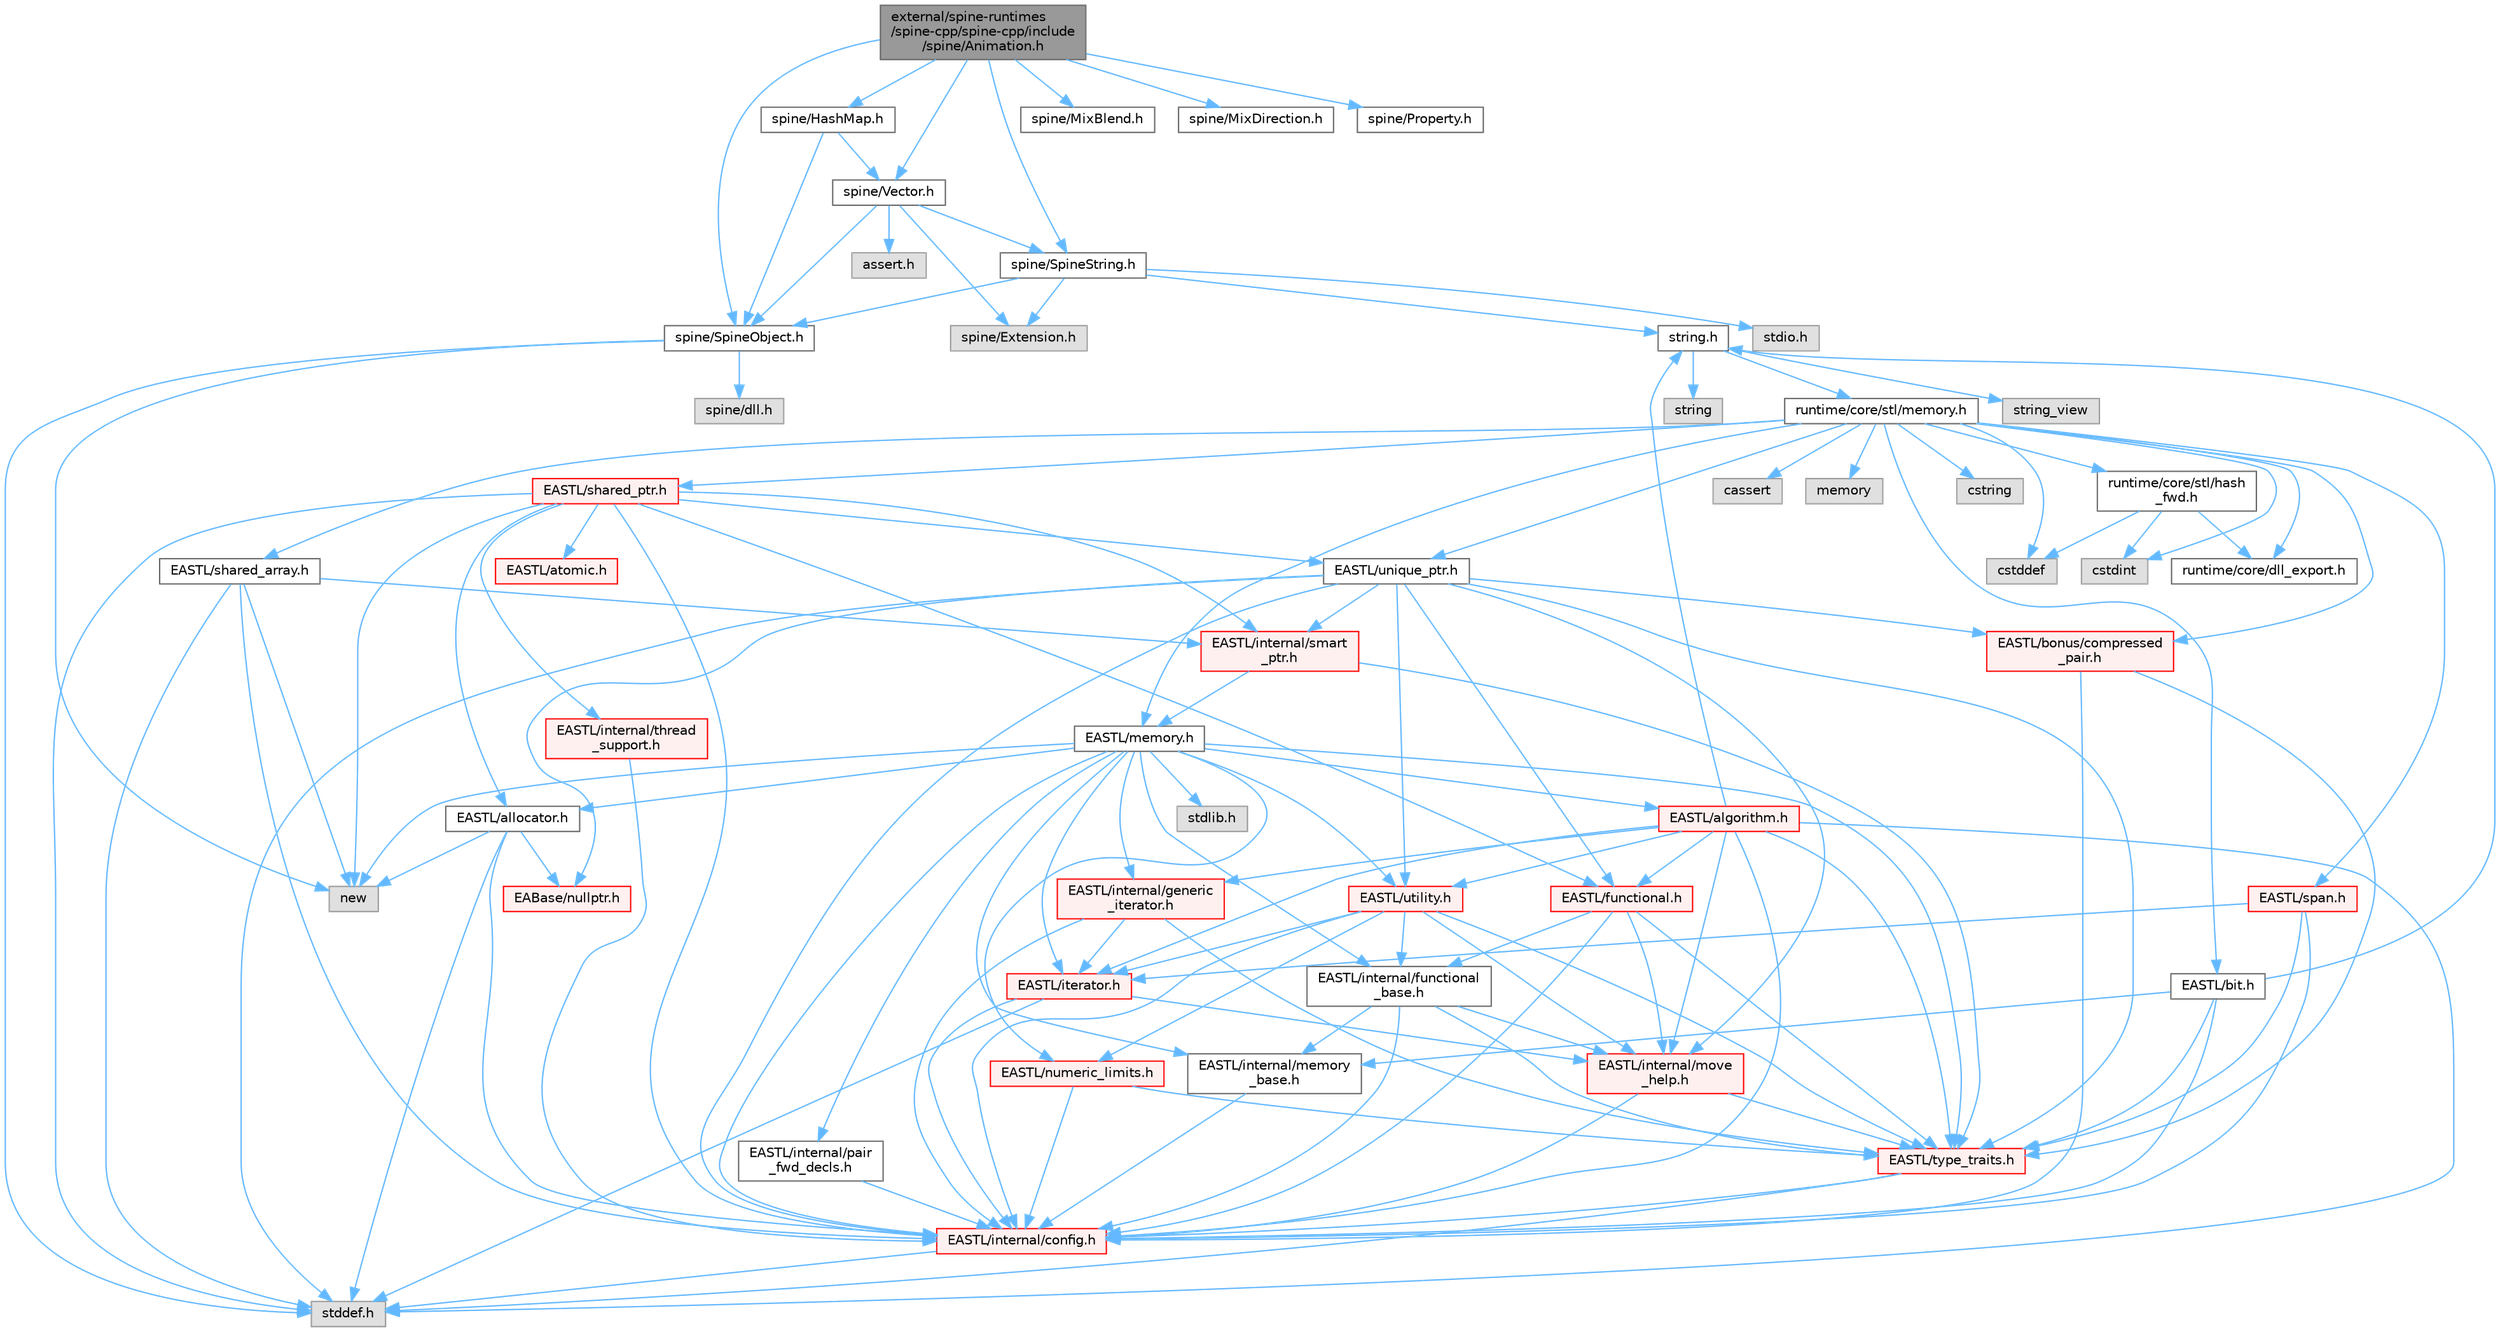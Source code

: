 digraph "external/spine-runtimes/spine-cpp/spine-cpp/include/spine/Animation.h"
{
 // LATEX_PDF_SIZE
  bgcolor="transparent";
  edge [fontname=Helvetica,fontsize=10,labelfontname=Helvetica,labelfontsize=10];
  node [fontname=Helvetica,fontsize=10,shape=box,height=0.2,width=0.4];
  Node1 [id="Node000001",label="external/spine-runtimes\l/spine-cpp/spine-cpp/include\l/spine/Animation.h",height=0.2,width=0.4,color="gray40", fillcolor="grey60", style="filled", fontcolor="black",tooltip=" "];
  Node1 -> Node2 [id="edge1_Node000001_Node000002",color="steelblue1",style="solid",tooltip=" "];
  Node2 [id="Node000002",label="spine/Vector.h",height=0.2,width=0.4,color="grey40", fillcolor="white", style="filled",URL="$external_2spine-runtimes_2spine-cpp_2spine-cpp_2include_2spine_2vector_8h.html",tooltip=" "];
  Node2 -> Node3 [id="edge2_Node000002_Node000003",color="steelblue1",style="solid",tooltip=" "];
  Node3 [id="Node000003",label="spine/Extension.h",height=0.2,width=0.4,color="grey60", fillcolor="#E0E0E0", style="filled",tooltip=" "];
  Node2 -> Node4 [id="edge3_Node000002_Node000004",color="steelblue1",style="solid",tooltip=" "];
  Node4 [id="Node000004",label="spine/SpineObject.h",height=0.2,width=0.4,color="grey40", fillcolor="white", style="filled",URL="$_spine_object_8h.html",tooltip=" "];
  Node4 -> Node5 [id="edge4_Node000004_Node000005",color="steelblue1",style="solid",tooltip=" "];
  Node5 [id="Node000005",label="new",height=0.2,width=0.4,color="grey60", fillcolor="#E0E0E0", style="filled",tooltip=" "];
  Node4 -> Node6 [id="edge5_Node000004_Node000006",color="steelblue1",style="solid",tooltip=" "];
  Node6 [id="Node000006",label="stddef.h",height=0.2,width=0.4,color="grey60", fillcolor="#E0E0E0", style="filled",tooltip=" "];
  Node4 -> Node7 [id="edge6_Node000004_Node000007",color="steelblue1",style="solid",tooltip=" "];
  Node7 [id="Node000007",label="spine/dll.h",height=0.2,width=0.4,color="grey60", fillcolor="#E0E0E0", style="filled",tooltip=" "];
  Node2 -> Node8 [id="edge7_Node000002_Node000008",color="steelblue1",style="solid",tooltip=" "];
  Node8 [id="Node000008",label="spine/SpineString.h",height=0.2,width=0.4,color="grey40", fillcolor="white", style="filled",URL="$_spine_string_8h.html",tooltip=" "];
  Node8 -> Node4 [id="edge8_Node000008_Node000004",color="steelblue1",style="solid",tooltip=" "];
  Node8 -> Node3 [id="edge9_Node000008_Node000003",color="steelblue1",style="solid",tooltip=" "];
  Node8 -> Node9 [id="edge10_Node000008_Node000009",color="steelblue1",style="solid",tooltip=" "];
  Node9 [id="Node000009",label="string.h",height=0.2,width=0.4,color="grey40", fillcolor="white", style="filled",URL="$string_8h.html",tooltip=" "];
  Node9 -> Node10 [id="edge11_Node000009_Node000010",color="steelblue1",style="solid",tooltip=" "];
  Node10 [id="Node000010",label="string",height=0.2,width=0.4,color="grey60", fillcolor="#E0E0E0", style="filled",tooltip=" "];
  Node9 -> Node11 [id="edge12_Node000009_Node000011",color="steelblue1",style="solid",tooltip=" "];
  Node11 [id="Node000011",label="string_view",height=0.2,width=0.4,color="grey60", fillcolor="#E0E0E0", style="filled",tooltip=" "];
  Node9 -> Node12 [id="edge13_Node000009_Node000012",color="steelblue1",style="solid",tooltip=" "];
  Node12 [id="Node000012",label="runtime/core/stl/memory.h",height=0.2,width=0.4,color="grey40", fillcolor="white", style="filled",URL="$runtime_2core_2stl_2memory_8h.html",tooltip=" "];
  Node12 -> Node13 [id="edge14_Node000012_Node000013",color="steelblue1",style="solid",tooltip=" "];
  Node13 [id="Node000013",label="cstddef",height=0.2,width=0.4,color="grey60", fillcolor="#E0E0E0", style="filled",tooltip=" "];
  Node12 -> Node14 [id="edge15_Node000012_Node000014",color="steelblue1",style="solid",tooltip=" "];
  Node14 [id="Node000014",label="cstdint",height=0.2,width=0.4,color="grey60", fillcolor="#E0E0E0", style="filled",tooltip=" "];
  Node12 -> Node15 [id="edge16_Node000012_Node000015",color="steelblue1",style="solid",tooltip=" "];
  Node15 [id="Node000015",label="cassert",height=0.2,width=0.4,color="grey60", fillcolor="#E0E0E0", style="filled",tooltip=" "];
  Node12 -> Node16 [id="edge17_Node000012_Node000016",color="steelblue1",style="solid",tooltip=" "];
  Node16 [id="Node000016",label="memory",height=0.2,width=0.4,color="grey60", fillcolor="#E0E0E0", style="filled",tooltip=" "];
  Node12 -> Node17 [id="edge18_Node000012_Node000017",color="steelblue1",style="solid",tooltip=" "];
  Node17 [id="Node000017",label="cstring",height=0.2,width=0.4,color="grey60", fillcolor="#E0E0E0", style="filled",tooltip=" "];
  Node12 -> Node18 [id="edge19_Node000012_Node000018",color="steelblue1",style="solid",tooltip=" "];
  Node18 [id="Node000018",label="EASTL/bit.h",height=0.2,width=0.4,color="grey40", fillcolor="white", style="filled",URL="$bit_8h.html",tooltip=" "];
  Node18 -> Node19 [id="edge20_Node000018_Node000019",color="steelblue1",style="solid",tooltip=" "];
  Node19 [id="Node000019",label="EASTL/internal/config.h",height=0.2,width=0.4,color="red", fillcolor="#FFF0F0", style="filled",URL="$runtime_2_e_a_s_t_l_2include_2_e_a_s_t_l_2internal_2config_8h.html",tooltip=" "];
  Node19 -> Node6 [id="edge21_Node000019_Node000006",color="steelblue1",style="solid",tooltip=" "];
  Node18 -> Node27 [id="edge22_Node000018_Node000027",color="steelblue1",style="solid",tooltip=" "];
  Node27 [id="Node000027",label="EASTL/internal/memory\l_base.h",height=0.2,width=0.4,color="grey40", fillcolor="white", style="filled",URL="$memory__base_8h.html",tooltip=" "];
  Node27 -> Node19 [id="edge23_Node000027_Node000019",color="steelblue1",style="solid",tooltip=" "];
  Node18 -> Node28 [id="edge24_Node000018_Node000028",color="steelblue1",style="solid",tooltip=" "];
  Node28 [id="Node000028",label="EASTL/type_traits.h",height=0.2,width=0.4,color="red", fillcolor="#FFF0F0", style="filled",URL="$_e_a_s_t_l_2include_2_e_a_s_t_l_2type__traits_8h.html",tooltip=" "];
  Node28 -> Node19 [id="edge25_Node000028_Node000019",color="steelblue1",style="solid",tooltip=" "];
  Node28 -> Node6 [id="edge26_Node000028_Node000006",color="steelblue1",style="solid",tooltip=" "];
  Node18 -> Node9 [id="edge27_Node000018_Node000009",color="steelblue1",style="solid",tooltip=" "];
  Node12 -> Node38 [id="edge28_Node000012_Node000038",color="steelblue1",style="solid",tooltip=" "];
  Node38 [id="Node000038",label="EASTL/memory.h",height=0.2,width=0.4,color="grey40", fillcolor="white", style="filled",URL="$runtime_2_e_a_s_t_l_2include_2_e_a_s_t_l_2memory_8h.html",tooltip=" "];
  Node38 -> Node19 [id="edge29_Node000038_Node000019",color="steelblue1",style="solid",tooltip=" "];
  Node38 -> Node27 [id="edge30_Node000038_Node000027",color="steelblue1",style="solid",tooltip=" "];
  Node38 -> Node39 [id="edge31_Node000038_Node000039",color="steelblue1",style="solid",tooltip=" "];
  Node39 [id="Node000039",label="EASTL/internal/generic\l_iterator.h",height=0.2,width=0.4,color="red", fillcolor="#FFF0F0", style="filled",URL="$generic__iterator_8h.html",tooltip=" "];
  Node39 -> Node19 [id="edge32_Node000039_Node000019",color="steelblue1",style="solid",tooltip=" "];
  Node39 -> Node40 [id="edge33_Node000039_Node000040",color="steelblue1",style="solid",tooltip=" "];
  Node40 [id="Node000040",label="EASTL/iterator.h",height=0.2,width=0.4,color="red", fillcolor="#FFF0F0", style="filled",URL="$_e_a_s_t_l_2include_2_e_a_s_t_l_2iterator_8h.html",tooltip=" "];
  Node40 -> Node19 [id="edge34_Node000040_Node000019",color="steelblue1",style="solid",tooltip=" "];
  Node40 -> Node41 [id="edge35_Node000040_Node000041",color="steelblue1",style="solid",tooltip=" "];
  Node41 [id="Node000041",label="EASTL/internal/move\l_help.h",height=0.2,width=0.4,color="red", fillcolor="#FFF0F0", style="filled",URL="$move__help_8h.html",tooltip=" "];
  Node41 -> Node19 [id="edge36_Node000041_Node000019",color="steelblue1",style="solid",tooltip=" "];
  Node41 -> Node28 [id="edge37_Node000041_Node000028",color="steelblue1",style="solid",tooltip=" "];
  Node40 -> Node6 [id="edge38_Node000040_Node000006",color="steelblue1",style="solid",tooltip=" "];
  Node39 -> Node28 [id="edge39_Node000039_Node000028",color="steelblue1",style="solid",tooltip=" "];
  Node38 -> Node43 [id="edge40_Node000038_Node000043",color="steelblue1",style="solid",tooltip=" "];
  Node43 [id="Node000043",label="EASTL/internal/pair\l_fwd_decls.h",height=0.2,width=0.4,color="grey40", fillcolor="white", style="filled",URL="$pair__fwd__decls_8h.html",tooltip=" "];
  Node43 -> Node19 [id="edge41_Node000043_Node000019",color="steelblue1",style="solid",tooltip=" "];
  Node38 -> Node44 [id="edge42_Node000038_Node000044",color="steelblue1",style="solid",tooltip=" "];
  Node44 [id="Node000044",label="EASTL/internal/functional\l_base.h",height=0.2,width=0.4,color="grey40", fillcolor="white", style="filled",URL="$functional__base_8h.html",tooltip=" "];
  Node44 -> Node19 [id="edge43_Node000044_Node000019",color="steelblue1",style="solid",tooltip=" "];
  Node44 -> Node27 [id="edge44_Node000044_Node000027",color="steelblue1",style="solid",tooltip=" "];
  Node44 -> Node41 [id="edge45_Node000044_Node000041",color="steelblue1",style="solid",tooltip=" "];
  Node44 -> Node28 [id="edge46_Node000044_Node000028",color="steelblue1",style="solid",tooltip=" "];
  Node38 -> Node45 [id="edge47_Node000038_Node000045",color="steelblue1",style="solid",tooltip=" "];
  Node45 [id="Node000045",label="EASTL/algorithm.h",height=0.2,width=0.4,color="red", fillcolor="#FFF0F0", style="filled",URL="$_e_a_s_t_l_2include_2_e_a_s_t_l_2algorithm_8h.html",tooltip=" "];
  Node45 -> Node19 [id="edge48_Node000045_Node000019",color="steelblue1",style="solid",tooltip=" "];
  Node45 -> Node28 [id="edge49_Node000045_Node000028",color="steelblue1",style="solid",tooltip=" "];
  Node45 -> Node41 [id="edge50_Node000045_Node000041",color="steelblue1",style="solid",tooltip=" "];
  Node45 -> Node40 [id="edge51_Node000045_Node000040",color="steelblue1",style="solid",tooltip=" "];
  Node45 -> Node48 [id="edge52_Node000045_Node000048",color="steelblue1",style="solid",tooltip=" "];
  Node48 [id="Node000048",label="EASTL/functional.h",height=0.2,width=0.4,color="red", fillcolor="#FFF0F0", style="filled",URL="$_e_a_s_t_l_2include_2_e_a_s_t_l_2functional_8h.html",tooltip=" "];
  Node48 -> Node19 [id="edge53_Node000048_Node000019",color="steelblue1",style="solid",tooltip=" "];
  Node48 -> Node41 [id="edge54_Node000048_Node000041",color="steelblue1",style="solid",tooltip=" "];
  Node48 -> Node28 [id="edge55_Node000048_Node000028",color="steelblue1",style="solid",tooltip=" "];
  Node48 -> Node44 [id="edge56_Node000048_Node000044",color="steelblue1",style="solid",tooltip=" "];
  Node45 -> Node54 [id="edge57_Node000045_Node000054",color="steelblue1",style="solid",tooltip=" "];
  Node54 [id="Node000054",label="EASTL/utility.h",height=0.2,width=0.4,color="red", fillcolor="#FFF0F0", style="filled",URL="$runtime_2_e_a_s_t_l_2include_2_e_a_s_t_l_2utility_8h.html",tooltip=" "];
  Node54 -> Node19 [id="edge58_Node000054_Node000019",color="steelblue1",style="solid",tooltip=" "];
  Node54 -> Node28 [id="edge59_Node000054_Node000028",color="steelblue1",style="solid",tooltip=" "];
  Node54 -> Node40 [id="edge60_Node000054_Node000040",color="steelblue1",style="solid",tooltip=" "];
  Node54 -> Node55 [id="edge61_Node000054_Node000055",color="steelblue1",style="solid",tooltip=" "];
  Node55 [id="Node000055",label="EASTL/numeric_limits.h",height=0.2,width=0.4,color="red", fillcolor="#FFF0F0", style="filled",URL="$numeric__limits_8h.html",tooltip=" "];
  Node55 -> Node19 [id="edge62_Node000055_Node000019",color="steelblue1",style="solid",tooltip=" "];
  Node55 -> Node28 [id="edge63_Node000055_Node000028",color="steelblue1",style="solid",tooltip=" "];
  Node54 -> Node44 [id="edge64_Node000054_Node000044",color="steelblue1",style="solid",tooltip=" "];
  Node54 -> Node41 [id="edge65_Node000054_Node000041",color="steelblue1",style="solid",tooltip=" "];
  Node45 -> Node39 [id="edge66_Node000045_Node000039",color="steelblue1",style="solid",tooltip=" "];
  Node45 -> Node6 [id="edge67_Node000045_Node000006",color="steelblue1",style="solid",tooltip=" "];
  Node45 -> Node9 [id="edge68_Node000045_Node000009",color="steelblue1",style="solid",tooltip=" "];
  Node38 -> Node28 [id="edge69_Node000038_Node000028",color="steelblue1",style="solid",tooltip=" "];
  Node38 -> Node52 [id="edge70_Node000038_Node000052",color="steelblue1",style="solid",tooltip=" "];
  Node52 [id="Node000052",label="EASTL/allocator.h",height=0.2,width=0.4,color="grey40", fillcolor="white", style="filled",URL="$runtime_2_e_a_s_t_l_2include_2_e_a_s_t_l_2allocator_8h.html",tooltip=" "];
  Node52 -> Node19 [id="edge71_Node000052_Node000019",color="steelblue1",style="solid",tooltip=" "];
  Node52 -> Node30 [id="edge72_Node000052_Node000030",color="steelblue1",style="solid",tooltip=" "];
  Node30 [id="Node000030",label="EABase/nullptr.h",height=0.2,width=0.4,color="red", fillcolor="#FFF0F0", style="filled",URL="$nullptr_8h.html",tooltip=" "];
  Node52 -> Node6 [id="edge73_Node000052_Node000006",color="steelblue1",style="solid",tooltip=" "];
  Node52 -> Node5 [id="edge74_Node000052_Node000005",color="steelblue1",style="solid",tooltip=" "];
  Node38 -> Node40 [id="edge75_Node000038_Node000040",color="steelblue1",style="solid",tooltip=" "];
  Node38 -> Node54 [id="edge76_Node000038_Node000054",color="steelblue1",style="solid",tooltip=" "];
  Node38 -> Node55 [id="edge77_Node000038_Node000055",color="steelblue1",style="solid",tooltip=" "];
  Node38 -> Node64 [id="edge78_Node000038_Node000064",color="steelblue1",style="solid",tooltip=" "];
  Node64 [id="Node000064",label="stdlib.h",height=0.2,width=0.4,color="grey60", fillcolor="#E0E0E0", style="filled",tooltip=" "];
  Node38 -> Node5 [id="edge79_Node000038_Node000005",color="steelblue1",style="solid",tooltip=" "];
  Node12 -> Node65 [id="edge80_Node000012_Node000065",color="steelblue1",style="solid",tooltip=" "];
  Node65 [id="Node000065",label="EASTL/shared_array.h",height=0.2,width=0.4,color="grey40", fillcolor="white", style="filled",URL="$shared__array_8h.html",tooltip=" "];
  Node65 -> Node19 [id="edge81_Node000065_Node000019",color="steelblue1",style="solid",tooltip=" "];
  Node65 -> Node66 [id="edge82_Node000065_Node000066",color="steelblue1",style="solid",tooltip=" "];
  Node66 [id="Node000066",label="EASTL/internal/smart\l_ptr.h",height=0.2,width=0.4,color="red", fillcolor="#FFF0F0", style="filled",URL="$smart__ptr_8h.html",tooltip=" "];
  Node66 -> Node38 [id="edge83_Node000066_Node000038",color="steelblue1",style="solid",tooltip=" "];
  Node66 -> Node28 [id="edge84_Node000066_Node000028",color="steelblue1",style="solid",tooltip=" "];
  Node65 -> Node5 [id="edge85_Node000065_Node000005",color="steelblue1",style="solid",tooltip=" "];
  Node65 -> Node6 [id="edge86_Node000065_Node000006",color="steelblue1",style="solid",tooltip=" "];
  Node12 -> Node68 [id="edge87_Node000012_Node000068",color="steelblue1",style="solid",tooltip=" "];
  Node68 [id="Node000068",label="EASTL/unique_ptr.h",height=0.2,width=0.4,color="grey40", fillcolor="white", style="filled",URL="$unique__ptr_8h.html",tooltip=" "];
  Node68 -> Node30 [id="edge88_Node000068_Node000030",color="steelblue1",style="solid",tooltip=" "];
  Node68 -> Node69 [id="edge89_Node000068_Node000069",color="steelblue1",style="solid",tooltip=" "];
  Node69 [id="Node000069",label="EASTL/bonus/compressed\l_pair.h",height=0.2,width=0.4,color="red", fillcolor="#FFF0F0", style="filled",URL="$compressed__pair_8h.html",tooltip=" "];
  Node69 -> Node19 [id="edge90_Node000069_Node000019",color="steelblue1",style="solid",tooltip=" "];
  Node69 -> Node28 [id="edge91_Node000069_Node000028",color="steelblue1",style="solid",tooltip=" "];
  Node68 -> Node48 [id="edge92_Node000068_Node000048",color="steelblue1",style="solid",tooltip=" "];
  Node68 -> Node19 [id="edge93_Node000068_Node000019",color="steelblue1",style="solid",tooltip=" "];
  Node68 -> Node41 [id="edge94_Node000068_Node000041",color="steelblue1",style="solid",tooltip=" "];
  Node68 -> Node66 [id="edge95_Node000068_Node000066",color="steelblue1",style="solid",tooltip=" "];
  Node68 -> Node28 [id="edge96_Node000068_Node000028",color="steelblue1",style="solid",tooltip=" "];
  Node68 -> Node54 [id="edge97_Node000068_Node000054",color="steelblue1",style="solid",tooltip=" "];
  Node68 -> Node6 [id="edge98_Node000068_Node000006",color="steelblue1",style="solid",tooltip=" "];
  Node12 -> Node71 [id="edge99_Node000012_Node000071",color="steelblue1",style="solid",tooltip=" "];
  Node71 [id="Node000071",label="EASTL/shared_ptr.h",height=0.2,width=0.4,color="red", fillcolor="#FFF0F0", style="filled",URL="$shared__ptr_8h.html",tooltip=" "];
  Node71 -> Node19 [id="edge100_Node000071_Node000019",color="steelblue1",style="solid",tooltip=" "];
  Node71 -> Node66 [id="edge101_Node000071_Node000066",color="steelblue1",style="solid",tooltip=" "];
  Node71 -> Node72 [id="edge102_Node000071_Node000072",color="steelblue1",style="solid",tooltip=" "];
  Node72 [id="Node000072",label="EASTL/internal/thread\l_support.h",height=0.2,width=0.4,color="red", fillcolor="#FFF0F0", style="filled",URL="$thread__support_8h.html",tooltip=" "];
  Node72 -> Node19 [id="edge103_Node000072_Node000019",color="steelblue1",style="solid",tooltip=" "];
  Node71 -> Node68 [id="edge104_Node000071_Node000068",color="steelblue1",style="solid",tooltip=" "];
  Node71 -> Node48 [id="edge105_Node000071_Node000048",color="steelblue1",style="solid",tooltip=" "];
  Node71 -> Node52 [id="edge106_Node000071_Node000052",color="steelblue1",style="solid",tooltip=" "];
  Node71 -> Node73 [id="edge107_Node000071_Node000073",color="steelblue1",style="solid",tooltip=" "];
  Node73 [id="Node000073",label="EASTL/atomic.h",height=0.2,width=0.4,color="red", fillcolor="#FFF0F0", style="filled",URL="$runtime_2_e_a_s_t_l_2include_2_e_a_s_t_l_2atomic_8h.html",tooltip=" "];
  Node71 -> Node5 [id="edge108_Node000071_Node000005",color="steelblue1",style="solid",tooltip=" "];
  Node71 -> Node6 [id="edge109_Node000071_Node000006",color="steelblue1",style="solid",tooltip=" "];
  Node12 -> Node151 [id="edge110_Node000012_Node000151",color="steelblue1",style="solid",tooltip=" "];
  Node151 [id="Node000151",label="EASTL/span.h",height=0.2,width=0.4,color="red", fillcolor="#FFF0F0", style="filled",URL="$span_8h.html",tooltip=" "];
  Node151 -> Node19 [id="edge111_Node000151_Node000019",color="steelblue1",style="solid",tooltip=" "];
  Node151 -> Node28 [id="edge112_Node000151_Node000028",color="steelblue1",style="solid",tooltip=" "];
  Node151 -> Node40 [id="edge113_Node000151_Node000040",color="steelblue1",style="solid",tooltip=" "];
  Node12 -> Node69 [id="edge114_Node000012_Node000069",color="steelblue1",style="solid",tooltip=" "];
  Node12 -> Node154 [id="edge115_Node000012_Node000154",color="steelblue1",style="solid",tooltip=" "];
  Node154 [id="Node000154",label="runtime/core/dll_export.h",height=0.2,width=0.4,color="grey40", fillcolor="white", style="filled",URL="$dll__export_8h.html",tooltip=" "];
  Node12 -> Node155 [id="edge116_Node000012_Node000155",color="steelblue1",style="solid",tooltip=" "];
  Node155 [id="Node000155",label="runtime/core/stl/hash\l_fwd.h",height=0.2,width=0.4,color="grey40", fillcolor="white", style="filled",URL="$hash__fwd_8h.html",tooltip=" "];
  Node155 -> Node13 [id="edge117_Node000155_Node000013",color="steelblue1",style="solid",tooltip=" "];
  Node155 -> Node14 [id="edge118_Node000155_Node000014",color="steelblue1",style="solid",tooltip=" "];
  Node155 -> Node154 [id="edge119_Node000155_Node000154",color="steelblue1",style="solid",tooltip=" "];
  Node8 -> Node156 [id="edge120_Node000008_Node000156",color="steelblue1",style="solid",tooltip=" "];
  Node156 [id="Node000156",label="stdio.h",height=0.2,width=0.4,color="grey60", fillcolor="#E0E0E0", style="filled",tooltip=" "];
  Node2 -> Node157 [id="edge121_Node000002_Node000157",color="steelblue1",style="solid",tooltip=" "];
  Node157 [id="Node000157",label="assert.h",height=0.2,width=0.4,color="grey60", fillcolor="#E0E0E0", style="filled",tooltip=" "];
  Node1 -> Node158 [id="edge122_Node000001_Node000158",color="steelblue1",style="solid",tooltip=" "];
  Node158 [id="Node000158",label="spine/HashMap.h",height=0.2,width=0.4,color="grey40", fillcolor="white", style="filled",URL="$_hash_map_8h.html",tooltip=" "];
  Node158 -> Node2 [id="edge123_Node000158_Node000002",color="steelblue1",style="solid",tooltip=" "];
  Node158 -> Node4 [id="edge124_Node000158_Node000004",color="steelblue1",style="solid",tooltip=" "];
  Node1 -> Node159 [id="edge125_Node000001_Node000159",color="steelblue1",style="solid",tooltip=" "];
  Node159 [id="Node000159",label="spine/MixBlend.h",height=0.2,width=0.4,color="grey40", fillcolor="white", style="filled",URL="$_mix_blend_8h.html",tooltip=" "];
  Node1 -> Node160 [id="edge126_Node000001_Node000160",color="steelblue1",style="solid",tooltip=" "];
  Node160 [id="Node000160",label="spine/MixDirection.h",height=0.2,width=0.4,color="grey40", fillcolor="white", style="filled",URL="$_mix_direction_8h.html",tooltip=" "];
  Node1 -> Node4 [id="edge127_Node000001_Node000004",color="steelblue1",style="solid",tooltip=" "];
  Node1 -> Node8 [id="edge128_Node000001_Node000008",color="steelblue1",style="solid",tooltip=" "];
  Node1 -> Node161 [id="edge129_Node000001_Node000161",color="steelblue1",style="solid",tooltip=" "];
  Node161 [id="Node000161",label="spine/Property.h",height=0.2,width=0.4,color="grey40", fillcolor="white", style="filled",URL="$_property_8h.html",tooltip=" "];
}
